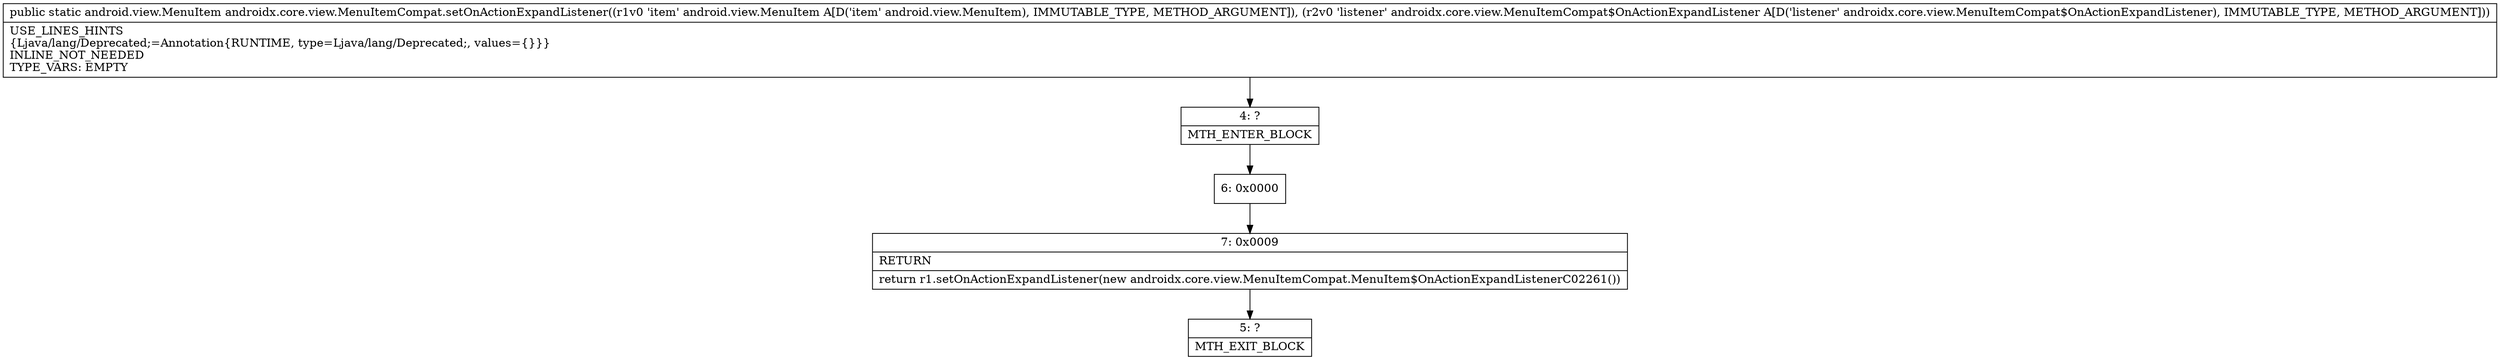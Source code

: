 digraph "CFG forandroidx.core.view.MenuItemCompat.setOnActionExpandListener(Landroid\/view\/MenuItem;Landroidx\/core\/view\/MenuItemCompat$OnActionExpandListener;)Landroid\/view\/MenuItem;" {
Node_4 [shape=record,label="{4\:\ ?|MTH_ENTER_BLOCK\l}"];
Node_6 [shape=record,label="{6\:\ 0x0000}"];
Node_7 [shape=record,label="{7\:\ 0x0009|RETURN\l|return r1.setOnActionExpandListener(new androidx.core.view.MenuItemCompat.MenuItem$OnActionExpandListenerC02261())\l}"];
Node_5 [shape=record,label="{5\:\ ?|MTH_EXIT_BLOCK\l}"];
MethodNode[shape=record,label="{public static android.view.MenuItem androidx.core.view.MenuItemCompat.setOnActionExpandListener((r1v0 'item' android.view.MenuItem A[D('item' android.view.MenuItem), IMMUTABLE_TYPE, METHOD_ARGUMENT]), (r2v0 'listener' androidx.core.view.MenuItemCompat$OnActionExpandListener A[D('listener' androidx.core.view.MenuItemCompat$OnActionExpandListener), IMMUTABLE_TYPE, METHOD_ARGUMENT]))  | USE_LINES_HINTS\l\{Ljava\/lang\/Deprecated;=Annotation\{RUNTIME, type=Ljava\/lang\/Deprecated;, values=\{\}\}\}\lINLINE_NOT_NEEDED\lTYPE_VARS: EMPTY\l}"];
MethodNode -> Node_4;Node_4 -> Node_6;
Node_6 -> Node_7;
Node_7 -> Node_5;
}


